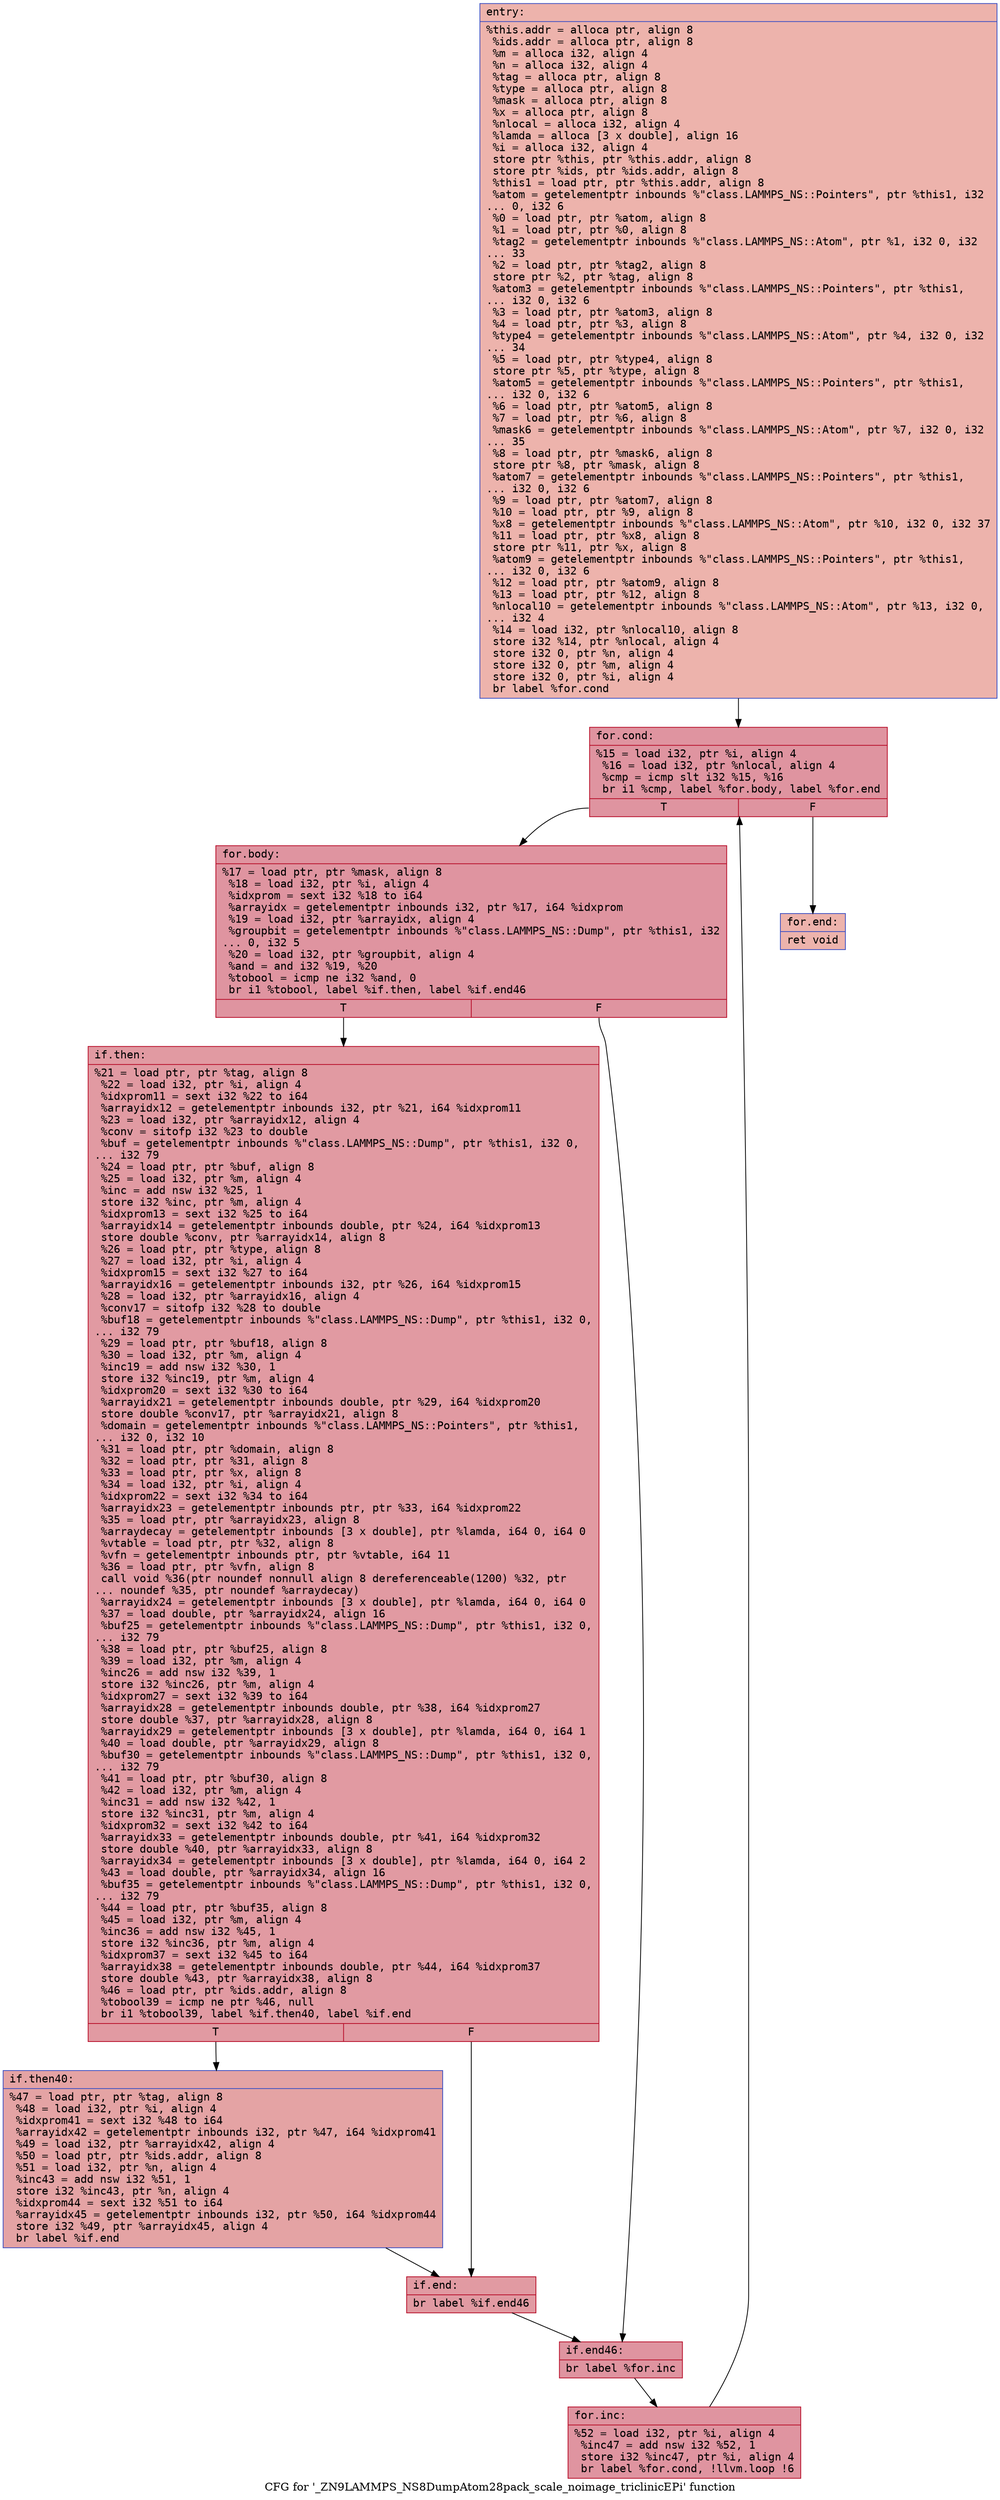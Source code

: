 digraph "CFG for '_ZN9LAMMPS_NS8DumpAtom28pack_scale_noimage_triclinicEPi' function" {
	label="CFG for '_ZN9LAMMPS_NS8DumpAtom28pack_scale_noimage_triclinicEPi' function";

	Node0x562c26362970 [shape=record,color="#3d50c3ff", style=filled, fillcolor="#d6524470" fontname="Courier",label="{entry:\l|  %this.addr = alloca ptr, align 8\l  %ids.addr = alloca ptr, align 8\l  %m = alloca i32, align 4\l  %n = alloca i32, align 4\l  %tag = alloca ptr, align 8\l  %type = alloca ptr, align 8\l  %mask = alloca ptr, align 8\l  %x = alloca ptr, align 8\l  %nlocal = alloca i32, align 4\l  %lamda = alloca [3 x double], align 16\l  %i = alloca i32, align 4\l  store ptr %this, ptr %this.addr, align 8\l  store ptr %ids, ptr %ids.addr, align 8\l  %this1 = load ptr, ptr %this.addr, align 8\l  %atom = getelementptr inbounds %\"class.LAMMPS_NS::Pointers\", ptr %this1, i32\l... 0, i32 6\l  %0 = load ptr, ptr %atom, align 8\l  %1 = load ptr, ptr %0, align 8\l  %tag2 = getelementptr inbounds %\"class.LAMMPS_NS::Atom\", ptr %1, i32 0, i32\l... 33\l  %2 = load ptr, ptr %tag2, align 8\l  store ptr %2, ptr %tag, align 8\l  %atom3 = getelementptr inbounds %\"class.LAMMPS_NS::Pointers\", ptr %this1,\l... i32 0, i32 6\l  %3 = load ptr, ptr %atom3, align 8\l  %4 = load ptr, ptr %3, align 8\l  %type4 = getelementptr inbounds %\"class.LAMMPS_NS::Atom\", ptr %4, i32 0, i32\l... 34\l  %5 = load ptr, ptr %type4, align 8\l  store ptr %5, ptr %type, align 8\l  %atom5 = getelementptr inbounds %\"class.LAMMPS_NS::Pointers\", ptr %this1,\l... i32 0, i32 6\l  %6 = load ptr, ptr %atom5, align 8\l  %7 = load ptr, ptr %6, align 8\l  %mask6 = getelementptr inbounds %\"class.LAMMPS_NS::Atom\", ptr %7, i32 0, i32\l... 35\l  %8 = load ptr, ptr %mask6, align 8\l  store ptr %8, ptr %mask, align 8\l  %atom7 = getelementptr inbounds %\"class.LAMMPS_NS::Pointers\", ptr %this1,\l... i32 0, i32 6\l  %9 = load ptr, ptr %atom7, align 8\l  %10 = load ptr, ptr %9, align 8\l  %x8 = getelementptr inbounds %\"class.LAMMPS_NS::Atom\", ptr %10, i32 0, i32 37\l  %11 = load ptr, ptr %x8, align 8\l  store ptr %11, ptr %x, align 8\l  %atom9 = getelementptr inbounds %\"class.LAMMPS_NS::Pointers\", ptr %this1,\l... i32 0, i32 6\l  %12 = load ptr, ptr %atom9, align 8\l  %13 = load ptr, ptr %12, align 8\l  %nlocal10 = getelementptr inbounds %\"class.LAMMPS_NS::Atom\", ptr %13, i32 0,\l... i32 4\l  %14 = load i32, ptr %nlocal10, align 8\l  store i32 %14, ptr %nlocal, align 4\l  store i32 0, ptr %n, align 4\l  store i32 0, ptr %m, align 4\l  store i32 0, ptr %i, align 4\l  br label %for.cond\l}"];
	Node0x562c26362970 -> Node0x562c26368640[tooltip="entry -> for.cond\nProbability 100.00%" ];
	Node0x562c26368640 [shape=record,color="#b70d28ff", style=filled, fillcolor="#b70d2870" fontname="Courier",label="{for.cond:\l|  %15 = load i32, ptr %i, align 4\l  %16 = load i32, ptr %nlocal, align 4\l  %cmp = icmp slt i32 %15, %16\l  br i1 %cmp, label %for.body, label %for.end\l|{<s0>T|<s1>F}}"];
	Node0x562c26368640:s0 -> Node0x562c2636a2b0[tooltip="for.cond -> for.body\nProbability 96.88%" ];
	Node0x562c26368640:s1 -> Node0x562c2636a330[tooltip="for.cond -> for.end\nProbability 3.12%" ];
	Node0x562c2636a2b0 [shape=record,color="#b70d28ff", style=filled, fillcolor="#b70d2870" fontname="Courier",label="{for.body:\l|  %17 = load ptr, ptr %mask, align 8\l  %18 = load i32, ptr %i, align 4\l  %idxprom = sext i32 %18 to i64\l  %arrayidx = getelementptr inbounds i32, ptr %17, i64 %idxprom\l  %19 = load i32, ptr %arrayidx, align 4\l  %groupbit = getelementptr inbounds %\"class.LAMMPS_NS::Dump\", ptr %this1, i32\l... 0, i32 5\l  %20 = load i32, ptr %groupbit, align 4\l  %and = and i32 %19, %20\l  %tobool = icmp ne i32 %and, 0\l  br i1 %tobool, label %if.then, label %if.end46\l|{<s0>T|<s1>F}}"];
	Node0x562c2636a2b0:s0 -> Node0x562c2636aa00[tooltip="for.body -> if.then\nProbability 62.50%" ];
	Node0x562c2636a2b0:s1 -> Node0x562c2636aa70[tooltip="for.body -> if.end46\nProbability 37.50%" ];
	Node0x562c2636aa00 [shape=record,color="#b70d28ff", style=filled, fillcolor="#bb1b2c70" fontname="Courier",label="{if.then:\l|  %21 = load ptr, ptr %tag, align 8\l  %22 = load i32, ptr %i, align 4\l  %idxprom11 = sext i32 %22 to i64\l  %arrayidx12 = getelementptr inbounds i32, ptr %21, i64 %idxprom11\l  %23 = load i32, ptr %arrayidx12, align 4\l  %conv = sitofp i32 %23 to double\l  %buf = getelementptr inbounds %\"class.LAMMPS_NS::Dump\", ptr %this1, i32 0,\l... i32 79\l  %24 = load ptr, ptr %buf, align 8\l  %25 = load i32, ptr %m, align 4\l  %inc = add nsw i32 %25, 1\l  store i32 %inc, ptr %m, align 4\l  %idxprom13 = sext i32 %25 to i64\l  %arrayidx14 = getelementptr inbounds double, ptr %24, i64 %idxprom13\l  store double %conv, ptr %arrayidx14, align 8\l  %26 = load ptr, ptr %type, align 8\l  %27 = load i32, ptr %i, align 4\l  %idxprom15 = sext i32 %27 to i64\l  %arrayidx16 = getelementptr inbounds i32, ptr %26, i64 %idxprom15\l  %28 = load i32, ptr %arrayidx16, align 4\l  %conv17 = sitofp i32 %28 to double\l  %buf18 = getelementptr inbounds %\"class.LAMMPS_NS::Dump\", ptr %this1, i32 0,\l... i32 79\l  %29 = load ptr, ptr %buf18, align 8\l  %30 = load i32, ptr %m, align 4\l  %inc19 = add nsw i32 %30, 1\l  store i32 %inc19, ptr %m, align 4\l  %idxprom20 = sext i32 %30 to i64\l  %arrayidx21 = getelementptr inbounds double, ptr %29, i64 %idxprom20\l  store double %conv17, ptr %arrayidx21, align 8\l  %domain = getelementptr inbounds %\"class.LAMMPS_NS::Pointers\", ptr %this1,\l... i32 0, i32 10\l  %31 = load ptr, ptr %domain, align 8\l  %32 = load ptr, ptr %31, align 8\l  %33 = load ptr, ptr %x, align 8\l  %34 = load i32, ptr %i, align 4\l  %idxprom22 = sext i32 %34 to i64\l  %arrayidx23 = getelementptr inbounds ptr, ptr %33, i64 %idxprom22\l  %35 = load ptr, ptr %arrayidx23, align 8\l  %arraydecay = getelementptr inbounds [3 x double], ptr %lamda, i64 0, i64 0\l  %vtable = load ptr, ptr %32, align 8\l  %vfn = getelementptr inbounds ptr, ptr %vtable, i64 11\l  %36 = load ptr, ptr %vfn, align 8\l  call void %36(ptr noundef nonnull align 8 dereferenceable(1200) %32, ptr\l... noundef %35, ptr noundef %arraydecay)\l  %arrayidx24 = getelementptr inbounds [3 x double], ptr %lamda, i64 0, i64 0\l  %37 = load double, ptr %arrayidx24, align 16\l  %buf25 = getelementptr inbounds %\"class.LAMMPS_NS::Dump\", ptr %this1, i32 0,\l... i32 79\l  %38 = load ptr, ptr %buf25, align 8\l  %39 = load i32, ptr %m, align 4\l  %inc26 = add nsw i32 %39, 1\l  store i32 %inc26, ptr %m, align 4\l  %idxprom27 = sext i32 %39 to i64\l  %arrayidx28 = getelementptr inbounds double, ptr %38, i64 %idxprom27\l  store double %37, ptr %arrayidx28, align 8\l  %arrayidx29 = getelementptr inbounds [3 x double], ptr %lamda, i64 0, i64 1\l  %40 = load double, ptr %arrayidx29, align 8\l  %buf30 = getelementptr inbounds %\"class.LAMMPS_NS::Dump\", ptr %this1, i32 0,\l... i32 79\l  %41 = load ptr, ptr %buf30, align 8\l  %42 = load i32, ptr %m, align 4\l  %inc31 = add nsw i32 %42, 1\l  store i32 %inc31, ptr %m, align 4\l  %idxprom32 = sext i32 %42 to i64\l  %arrayidx33 = getelementptr inbounds double, ptr %41, i64 %idxprom32\l  store double %40, ptr %arrayidx33, align 8\l  %arrayidx34 = getelementptr inbounds [3 x double], ptr %lamda, i64 0, i64 2\l  %43 = load double, ptr %arrayidx34, align 16\l  %buf35 = getelementptr inbounds %\"class.LAMMPS_NS::Dump\", ptr %this1, i32 0,\l... i32 79\l  %44 = load ptr, ptr %buf35, align 8\l  %45 = load i32, ptr %m, align 4\l  %inc36 = add nsw i32 %45, 1\l  store i32 %inc36, ptr %m, align 4\l  %idxprom37 = sext i32 %45 to i64\l  %arrayidx38 = getelementptr inbounds double, ptr %44, i64 %idxprom37\l  store double %43, ptr %arrayidx38, align 8\l  %46 = load ptr, ptr %ids.addr, align 8\l  %tobool39 = icmp ne ptr %46, null\l  br i1 %tobool39, label %if.then40, label %if.end\l|{<s0>T|<s1>F}}"];
	Node0x562c2636aa00:s0 -> Node0x562c26319710[tooltip="if.then -> if.then40\nProbability 62.50%" ];
	Node0x562c2636aa00:s1 -> Node0x562c26319790[tooltip="if.then -> if.end\nProbability 37.50%" ];
	Node0x562c26319710 [shape=record,color="#3d50c3ff", style=filled, fillcolor="#c32e3170" fontname="Courier",label="{if.then40:\l|  %47 = load ptr, ptr %tag, align 8\l  %48 = load i32, ptr %i, align 4\l  %idxprom41 = sext i32 %48 to i64\l  %arrayidx42 = getelementptr inbounds i32, ptr %47, i64 %idxprom41\l  %49 = load i32, ptr %arrayidx42, align 4\l  %50 = load ptr, ptr %ids.addr, align 8\l  %51 = load i32, ptr %n, align 4\l  %inc43 = add nsw i32 %51, 1\l  store i32 %inc43, ptr %n, align 4\l  %idxprom44 = sext i32 %51 to i64\l  %arrayidx45 = getelementptr inbounds i32, ptr %50, i64 %idxprom44\l  store i32 %49, ptr %arrayidx45, align 4\l  br label %if.end\l}"];
	Node0x562c26319710 -> Node0x562c26319790[tooltip="if.then40 -> if.end\nProbability 100.00%" ];
	Node0x562c26319790 [shape=record,color="#b70d28ff", style=filled, fillcolor="#bb1b2c70" fontname="Courier",label="{if.end:\l|  br label %if.end46\l}"];
	Node0x562c26319790 -> Node0x562c2636aa70[tooltip="if.end -> if.end46\nProbability 100.00%" ];
	Node0x562c2636aa70 [shape=record,color="#b70d28ff", style=filled, fillcolor="#b70d2870" fontname="Courier",label="{if.end46:\l|  br label %for.inc\l}"];
	Node0x562c2636aa70 -> Node0x562c2631a8f0[tooltip="if.end46 -> for.inc\nProbability 100.00%" ];
	Node0x562c2631a8f0 [shape=record,color="#b70d28ff", style=filled, fillcolor="#b70d2870" fontname="Courier",label="{for.inc:\l|  %52 = load i32, ptr %i, align 4\l  %inc47 = add nsw i32 %52, 1\l  store i32 %inc47, ptr %i, align 4\l  br label %for.cond, !llvm.loop !6\l}"];
	Node0x562c2631a8f0 -> Node0x562c26368640[tooltip="for.inc -> for.cond\nProbability 100.00%" ];
	Node0x562c2636a330 [shape=record,color="#3d50c3ff", style=filled, fillcolor="#d6524470" fontname="Courier",label="{for.end:\l|  ret void\l}"];
}
